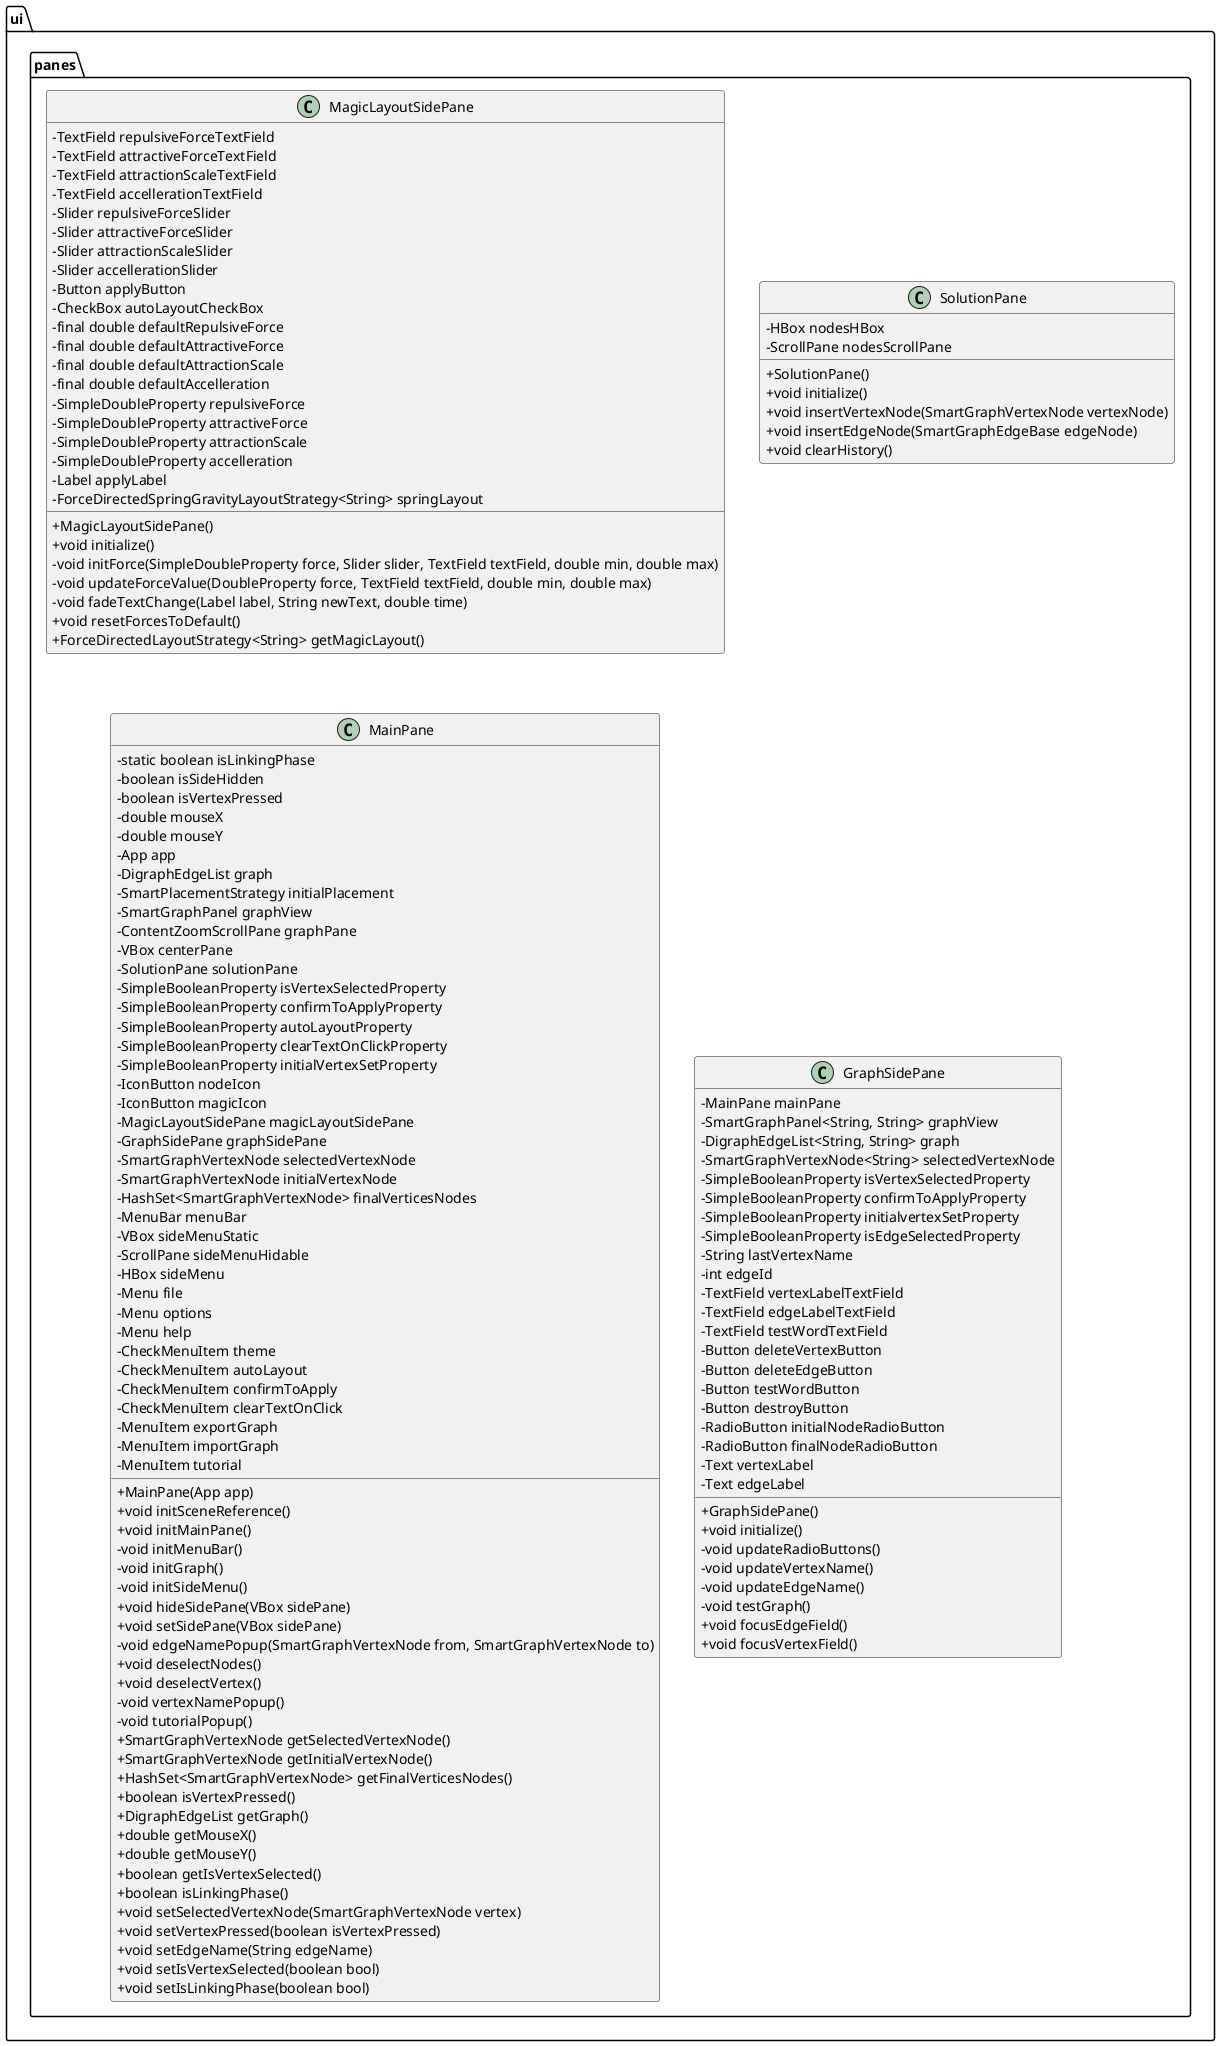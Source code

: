 @startuml
package ui.panes {
skinparam classAttributeIconSize 0
    class MagicLayoutSidePane {
        - TextField repulsiveForceTextField
        - TextField attractiveForceTextField
        - TextField attractionScaleTextField
        - TextField accellerationTextField
        - Slider repulsiveForceSlider
        - Slider attractiveForceSlider
        - Slider attractionScaleSlider
        - Slider accellerationSlider
        - Button applyButton
        - CheckBox autoLayoutCheckBox
        - final double defaultRepulsiveForce
        - final double defaultAttractiveForce
        - final double defaultAttractionScale
        - final double defaultAccelleration
        - SimpleDoubleProperty repulsiveForce
        - SimpleDoubleProperty attractiveForce
        - SimpleDoubleProperty attractionScale
        - SimpleDoubleProperty accelleration
        - Label applyLabel
        - ForceDirectedSpringGravityLayoutStrategy<String> springLayout
        + MagicLayoutSidePane()
        + void initialize()
        - void initForce(SimpleDoubleProperty force, Slider slider, TextField textField, double min, double max)
        - void updateForceValue(DoubleProperty force, TextField textField, double min, double max)
        - void fadeTextChange(Label label, String newText, double time)
        + void resetForcesToDefault()
        + ForceDirectedLayoutStrategy<String> getMagicLayout()
    } 
    class SolutionPane {
        - HBox nodesHBox
        - ScrollPane nodesScrollPane
        + SolutionPane()
        + void initialize()
        + void insertVertexNode(SmartGraphVertexNode vertexNode)
        + void insertEdgeNode(SmartGraphEdgeBase edgeNode)
        + void clearHistory()
    }
    class MainPane {
        - static boolean isLinkingPhase
        - boolean isSideHidden
        - boolean isVertexPressed
        - double mouseX
        - double mouseY
        - App app
        - DigraphEdgeList graph
        - SmartPlacementStrategy initialPlacement
        - SmartGraphPanel graphView
        - ContentZoomScrollPane graphPane
        - VBox centerPane
        - SolutionPane solutionPane
        - SimpleBooleanProperty isVertexSelectedProperty
        - SimpleBooleanProperty confirmToApplyProperty
        - SimpleBooleanProperty autoLayoutProperty
        - SimpleBooleanProperty clearTextOnClickProperty
        - SimpleBooleanProperty initialVertexSetProperty
        - IconButton nodeIcon
        - IconButton magicIcon
        - MagicLayoutSidePane magicLayoutSidePane
        - GraphSidePane graphSidePane
        - SmartGraphVertexNode selectedVertexNode
        - SmartGraphVertexNode initialVertexNode
        - HashSet<SmartGraphVertexNode> finalVerticesNodes
        - MenuBar menuBar
        - VBox sideMenuStatic
        - ScrollPane sideMenuHidable
        - HBox sideMenu
        - Menu file
        - Menu options
        - Menu help
        - CheckMenuItem theme
        - CheckMenuItem autoLayout
        - CheckMenuItem confirmToApply
        - CheckMenuItem clearTextOnClick
        - MenuItem exportGraph
        - MenuItem importGraph
        - MenuItem tutorial
        + MainPane(App app)
        + void initSceneReference()
        + void initMainPane()
        - void initMenuBar()
        - void initGraph()
        - void initSideMenu()
        + void hideSidePane(VBox sidePane)
        + void setSidePane(VBox sidePane)
        - void edgeNamePopup(SmartGraphVertexNode from, SmartGraphVertexNode to)
        + void deselectNodes()
        + void deselectVertex()
        - void vertexNamePopup()
        - void tutorialPopup()
        + SmartGraphVertexNode getSelectedVertexNode()
        + SmartGraphVertexNode getInitialVertexNode()
        + HashSet<SmartGraphVertexNode> getFinalVerticesNodes()
        + boolean isVertexPressed()
        + DigraphEdgeList getGraph()
        + double getMouseX()
        + double getMouseY()
        + boolean getIsVertexSelected()
        + boolean isLinkingPhase()
        + void setSelectedVertexNode(SmartGraphVertexNode vertex)
        + void setVertexPressed(boolean isVertexPressed)
        + void setEdgeName(String edgeName)
        + void setIsVertexSelected(boolean bool)
        + void setIsLinkingPhase(boolean bool)
    }
   class GraphSidePane {
        - MainPane mainPane
        - SmartGraphPanel<String, String> graphView
        - DigraphEdgeList<String, String> graph
        - SmartGraphVertexNode<String> selectedVertexNode
        - SimpleBooleanProperty isVertexSelectedProperty
        - SimpleBooleanProperty confirmToApplyProperty
        - SimpleBooleanProperty initialvertexSetProperty
        - SimpleBooleanProperty isEdgeSelectedProperty
        - String lastVertexName
        - int edgeId
        - TextField vertexLabelTextField
        - TextField edgeLabelTextField
        - TextField testWordTextField
        - Button deleteVertexButton
        - Button deleteEdgeButton
        - Button testWordButton
        - Button destroyButton
        - RadioButton initialNodeRadioButton
        - RadioButton finalNodeRadioButton
        - Text vertexLabel
        - Text edgeLabel
        + GraphSidePane()
        + void initialize()
        - void updateRadioButtons()
        - void updateVertexName()
        - void updateEdgeName()
        - void testGraph()
        + void focusEdgeField()
        + void focusVertexField()
    }
}
@enduml
